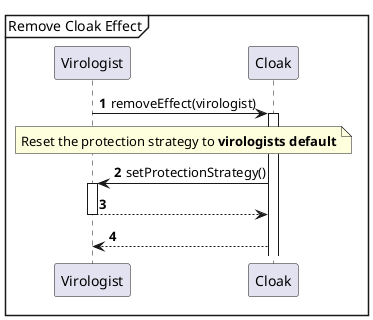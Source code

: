 @startuml
'https://plantuml.com/sequence-diagram

autonumber

mainframe Remove Cloak Effect

Virologist -> Cloak++ : removeEffect(virologist)

note over Virologist, Cloak
Reset the protection strategy to **virologists default**
end note

Cloak -> Virologist++: setProtectionStrategy()
Virologist --> Cloak--

Cloak --> Virologist

@enduml